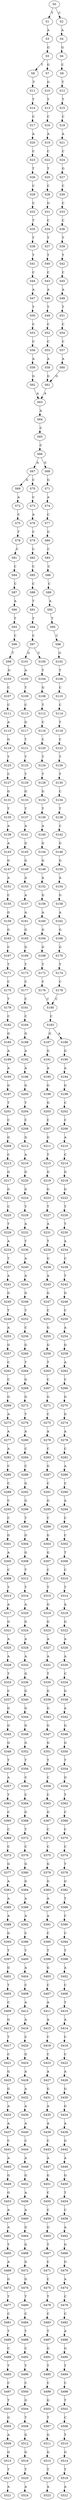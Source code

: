 strict digraph  {
	S0 -> S1 [ label = T ];
	S0 -> S2 [ label = C ];
	S1 -> S3 [ label = A ];
	S2 -> S4 [ label = A ];
	S3 -> S5 [ label = G ];
	S4 -> S6 [ label = G ];
	S5 -> S7 [ label = G ];
	S5 -> S8 [ label = T ];
	S6 -> S9 [ label = C ];
	S7 -> S10 [ label = G ];
	S8 -> S11 [ label = T ];
	S9 -> S12 [ label = T ];
	S10 -> S13 [ label = T ];
	S11 -> S14 [ label = T ];
	S12 -> S15 [ label = T ];
	S13 -> S16 [ label = C ];
	S14 -> S17 [ label = C ];
	S15 -> S18 [ label = C ];
	S16 -> S19 [ label = A ];
	S17 -> S20 [ label = A ];
	S18 -> S21 [ label = A ];
	S19 -> S22 [ label = C ];
	S20 -> S23 [ label = C ];
	S21 -> S24 [ label = C ];
	S22 -> S25 [ label = T ];
	S23 -> S26 [ label = T ];
	S24 -> S27 [ label = G ];
	S25 -> S28 [ label = C ];
	S26 -> S29 [ label = C ];
	S27 -> S30 [ label = C ];
	S28 -> S31 [ label = G ];
	S29 -> S32 [ label = C ];
	S30 -> S33 [ label = C ];
	S31 -> S34 [ label = C ];
	S32 -> S35 [ label = T ];
	S33 -> S36 [ label = C ];
	S34 -> S37 [ label = T ];
	S35 -> S38 [ label = T ];
	S36 -> S39 [ label = T ];
	S37 -> S40 [ label = T ];
	S38 -> S41 [ label = T ];
	S39 -> S42 [ label = T ];
	S40 -> S43 [ label = C ];
	S41 -> S44 [ label = C ];
	S42 -> S45 [ label = C ];
	S43 -> S46 [ label = A ];
	S44 -> S47 [ label = A ];
	S45 -> S48 [ label = A ];
	S46 -> S49 [ label = T ];
	S47 -> S50 [ label = T ];
	S48 -> S51 [ label = T ];
	S49 -> S52 [ label = C ];
	S50 -> S53 [ label = C ];
	S51 -> S54 [ label = C ];
	S52 -> S55 [ label = C ];
	S53 -> S56 [ label = C ];
	S54 -> S57 [ label = C ];
	S55 -> S58 [ label = A ];
	S56 -> S59 [ label = A ];
	S57 -> S60 [ label = A ];
	S58 -> S61 [ label = G ];
	S59 -> S62 [ label = G ];
	S60 -> S61 [ label = G ];
	S61 -> S63 [ label = A ];
	S62 -> S63 [ label = A ];
	S63 -> S64 [ label = A ];
	S64 -> S65 [ label = C ];
	S65 -> S66 [ label = C ];
	S66 -> S67 [ label = A ];
	S66 -> S68 [ label = G ];
	S67 -> S69 [ label = G ];
	S67 -> S70 [ label = C ];
	S68 -> S71 [ label = G ];
	S69 -> S72 [ label = A ];
	S70 -> S73 [ label = C ];
	S71 -> S74 [ label = A ];
	S72 -> S75 [ label = C ];
	S73 -> S76 [ label = A ];
	S74 -> S77 [ label = C ];
	S75 -> S78 [ label = T ];
	S76 -> S79 [ label = C ];
	S77 -> S80 [ label = G ];
	S78 -> S81 [ label = C ];
	S79 -> S82 [ label = C ];
	S80 -> S83 [ label = C ];
	S81 -> S84 [ label = C ];
	S82 -> S85 [ label = C ];
	S83 -> S86 [ label = C ];
	S84 -> S87 [ label = C ];
	S85 -> S88 [ label = C ];
	S86 -> S89 [ label = C ];
	S87 -> S90 [ label = A ];
	S88 -> S91 [ label = T ];
	S89 -> S92 [ label = A ];
	S90 -> S93 [ label = T ];
	S91 -> S94 [ label = T ];
	S92 -> S95 [ label = T ];
	S93 -> S96 [ label = C ];
	S94 -> S97 [ label = C ];
	S95 -> S98 [ label = C ];
	S96 -> S99 [ label = T ];
	S97 -> S100 [ label = C ];
	S97 -> S101 [ label = G ];
	S98 -> S102 [ label = G ];
	S99 -> S103 [ label = G ];
	S100 -> S104 [ label = T ];
	S101 -> S105 [ label = A ];
	S102 -> S106 [ label = T ];
	S103 -> S107 [ label = C ];
	S104 -> S108 [ label = G ];
	S105 -> S109 [ label = T ];
	S106 -> S110 [ label = C ];
	S107 -> S111 [ label = C ];
	S108 -> S112 [ label = T ];
	S109 -> S113 [ label = C ];
	S110 -> S114 [ label = C ];
	S111 -> S115 [ label = A ];
	S112 -> S116 [ label = C ];
	S113 -> S117 [ label = G ];
	S114 -> S118 [ label = T ];
	S115 -> S119 [ label = G ];
	S116 -> S120 [ label = C ];
	S117 -> S121 [ label = T ];
	S118 -> S122 [ label = C ];
	S119 -> S123 [ label = T ];
	S120 -> S124 [ label = T ];
	S121 -> S125 [ label = T ];
	S122 -> S126 [ label = T ];
	S123 -> S127 [ label = C ];
	S124 -> S128 [ label = T ];
	S125 -> S129 [ label = T ];
	S126 -> S130 [ label = T ];
	S127 -> S131 [ label = G ];
	S128 -> S132 [ label = G ];
	S129 -> S133 [ label = G ];
	S130 -> S134 [ label = C ];
	S131 -> S135 [ label = T ];
	S132 -> S136 [ label = T ];
	S133 -> S137 [ label = T ];
	S134 -> S138 [ label = T ];
	S135 -> S139 [ label = A ];
	S136 -> S140 [ label = A ];
	S137 -> S141 [ label = A ];
	S138 -> S142 [ label = C ];
	S139 -> S143 [ label = A ];
	S140 -> S144 [ label = G ];
	S141 -> S145 [ label = G ];
	S142 -> S146 [ label = G ];
	S143 -> S147 [ label = G ];
	S144 -> S148 [ label = G ];
	S145 -> S149 [ label = G ];
	S146 -> S150 [ label = G ];
	S147 -> S151 [ label = A ];
	S148 -> S152 [ label = A ];
	S149 -> S153 [ label = A ];
	S150 -> S154 [ label = A ];
	S151 -> S155 [ label = C ];
	S152 -> S156 [ label = G ];
	S153 -> S157 [ label = A ];
	S154 -> S158 [ label = G ];
	S155 -> S159 [ label = G ];
	S156 -> S160 [ label = A ];
	S157 -> S161 [ label = A ];
	S158 -> S162 [ label = A ];
	S159 -> S163 [ label = G ];
	S160 -> S164 [ label = G ];
	S161 -> S165 [ label = G ];
	S162 -> S166 [ label = G ];
	S163 -> S167 [ label = C ];
	S164 -> S168 [ label = G ];
	S165 -> S169 [ label = G ];
	S166 -> S170 [ label = G ];
	S167 -> S171 [ label = T ];
	S168 -> S172 [ label = T ];
	S169 -> S173 [ label = T ];
	S170 -> S174 [ label = T ];
	S171 -> S175 [ label = C ];
	S172 -> S176 [ label = C ];
	S173 -> S177 [ label = C ];
	S174 -> S178 [ label = C ];
	S175 -> S179 [ label = T ];
	S176 -> S180 [ label = C ];
	S177 -> S181 [ label = C ];
	S178 -> S180 [ label = C ];
	S179 -> S182 [ label = C ];
	S180 -> S183 [ label = C ];
	S181 -> S184 [ label = C ];
	S182 -> S185 [ label = G ];
	S183 -> S186 [ label = A ];
	S183 -> S187 [ label = G ];
	S184 -> S188 [ label = G ];
	S185 -> S189 [ label = A ];
	S186 -> S190 [ label = G ];
	S187 -> S191 [ label = G ];
	S188 -> S192 [ label = A ];
	S189 -> S193 [ label = A ];
	S190 -> S194 [ label = A ];
	S191 -> S195 [ label = A ];
	S192 -> S196 [ label = A ];
	S193 -> S197 [ label = G ];
	S194 -> S198 [ label = G ];
	S195 -> S199 [ label = G ];
	S196 -> S200 [ label = G ];
	S197 -> S201 [ label = T ];
	S198 -> S202 [ label = C ];
	S199 -> S203 [ label = G ];
	S200 -> S204 [ label = T ];
	S201 -> S205 [ label = C ];
	S202 -> S206 [ label = C ];
	S203 -> S207 [ label = C ];
	S204 -> S208 [ label = C ];
	S205 -> S209 [ label = G ];
	S206 -> S210 [ label = A ];
	S207 -> S211 [ label = G ];
	S208 -> S212 [ label = G ];
	S209 -> S213 [ label = C ];
	S210 -> S214 [ label = C ];
	S211 -> S215 [ label = T ];
	S212 -> S216 [ label = A ];
	S213 -> S217 [ label = G ];
	S214 -> S218 [ label = G ];
	S215 -> S219 [ label = G ];
	S216 -> S220 [ label = G ];
	S217 -> S221 [ label = G ];
	S218 -> S222 [ label = G ];
	S219 -> S223 [ label = G ];
	S220 -> S224 [ label = G ];
	S221 -> S225 [ label = C ];
	S222 -> S226 [ label = T ];
	S223 -> S227 [ label = T ];
	S224 -> S228 [ label = T ];
	S225 -> S229 [ label = T ];
	S226 -> S230 [ label = T ];
	S227 -> S231 [ label = A ];
	S228 -> S232 [ label = A ];
	S229 -> S233 [ label = A ];
	S230 -> S234 [ label = A ];
	S231 -> S235 [ label = T ];
	S232 -> S236 [ label = T ];
	S233 -> S237 [ label = T ];
	S234 -> S238 [ label = C ];
	S235 -> S239 [ label = G ];
	S236 -> S240 [ label = A ];
	S237 -> S241 [ label = A ];
	S238 -> S242 [ label = T ];
	S239 -> S243 [ label = A ];
	S240 -> S244 [ label = A ];
	S241 -> S245 [ label = G ];
	S242 -> S246 [ label = G ];
	S243 -> S247 [ label = G ];
	S244 -> S248 [ label = G ];
	S245 -> S249 [ label = T ];
	S246 -> S250 [ label = C ];
	S247 -> S251 [ label = C ];
	S248 -> S252 [ label = T ];
	S249 -> S253 [ label = A ];
	S250 -> S254 [ label = A ];
	S251 -> S255 [ label = G ];
	S252 -> S256 [ label = C ];
	S253 -> S257 [ label = G ];
	S254 -> S258 [ label = G ];
	S255 -> S259 [ label = G ];
	S256 -> S260 [ label = G ];
	S257 -> S261 [ label = C ];
	S258 -> S262 [ label = A ];
	S259 -> S263 [ label = T ];
	S260 -> S264 [ label = T ];
	S261 -> S265 [ label = C ];
	S262 -> S266 [ label = C ];
	S263 -> S267 [ label = C ];
	S264 -> S268 [ label = G ];
	S265 -> S269 [ label = G ];
	S266 -> S270 [ label = G ];
	S267 -> S271 [ label = G ];
	S268 -> S272 [ label = G ];
	S269 -> S273 [ label = A ];
	S270 -> S274 [ label = G ];
	S271 -> S275 [ label = C ];
	S272 -> S276 [ label = T ];
	S273 -> S277 [ label = A ];
	S274 -> S278 [ label = A ];
	S275 -> S279 [ label = A ];
	S276 -> S280 [ label = A ];
	S277 -> S281 [ label = A ];
	S278 -> S282 [ label = C ];
	S279 -> S283 [ label = C ];
	S280 -> S284 [ label = C ];
	S281 -> S285 [ label = C ];
	S282 -> S286 [ label = A ];
	S283 -> S287 [ label = G ];
	S284 -> S288 [ label = C ];
	S285 -> S289 [ label = C ];
	S286 -> S290 [ label = C ];
	S287 -> S291 [ label = C ];
	S288 -> S292 [ label = G ];
	S289 -> S293 [ label = C ];
	S290 -> S294 [ label = A ];
	S291 -> S295 [ label = G ];
	S292 -> S296 [ label = G ];
	S293 -> S297 [ label = C ];
	S294 -> S298 [ label = C ];
	S295 -> S299 [ label = C ];
	S296 -> S300 [ label = T ];
	S297 -> S301 [ label = G ];
	S298 -> S302 [ label = C ];
	S299 -> S303 [ label = G ];
	S300 -> S304 [ label = G ];
	S301 -> S305 [ label = A ];
	S302 -> S306 [ label = T ];
	S303 -> S307 [ label = G ];
	S304 -> S308 [ label = G ];
	S305 -> S309 [ label = C ];
	S306 -> S310 [ label = C ];
	S307 -> S311 [ label = C ];
	S308 -> S312 [ label = T ];
	S309 -> S313 [ label = T ];
	S310 -> S314 [ label = T ];
	S311 -> S315 [ label = T ];
	S312 -> S316 [ label = T ];
	S313 -> S317 [ label = A ];
	S314 -> S318 [ label = A ];
	S315 -> S319 [ label = G ];
	S316 -> S320 [ label = A ];
	S317 -> S321 [ label = G ];
	S318 -> S322 [ label = G ];
	S319 -> S323 [ label = G ];
	S320 -> S324 [ label = G ];
	S321 -> S325 [ label = A ];
	S322 -> S326 [ label = A ];
	S323 -> S327 [ label = A ];
	S324 -> S328 [ label = A ];
	S325 -> S329 [ label = A ];
	S326 -> S330 [ label = A ];
	S327 -> S331 [ label = A ];
	S328 -> S332 [ label = A ];
	S329 -> S333 [ label = T ];
	S330 -> S334 [ label = C ];
	S331 -> S335 [ label = T ];
	S332 -> S336 [ label = G ];
	S333 -> S337 [ label = C ];
	S334 -> S338 [ label = G ];
	S335 -> S339 [ label = G ];
	S336 -> S340 [ label = G ];
	S337 -> S341 [ label = G ];
	S338 -> S342 [ label = A ];
	S339 -> S343 [ label = G ];
	S340 -> S344 [ label = G ];
	S341 -> S345 [ label = G ];
	S342 -> S346 [ label = G ];
	S343 -> S347 [ label = G ];
	S344 -> S348 [ label = G ];
	S345 -> S349 [ label = G ];
	S346 -> S350 [ label = G ];
	S347 -> S351 [ label = G ];
	S348 -> S352 [ label = G ];
	S349 -> S353 [ label = T ];
	S350 -> S354 [ label = T ];
	S351 -> S355 [ label = T ];
	S352 -> S356 [ label = T ];
	S353 -> S357 [ label = A ];
	S354 -> S358 [ label = G ];
	S355 -> S359 [ label = C ];
	S356 -> S360 [ label = C ];
	S357 -> S361 [ label = T ];
	S358 -> S362 [ label = T ];
	S359 -> S363 [ label = C ];
	S360 -> S364 [ label = C ];
	S361 -> S365 [ label = C ];
	S362 -> S366 [ label = C ];
	S363 -> S367 [ label = G ];
	S364 -> S368 [ label = G ];
	S365 -> S369 [ label = C ];
	S366 -> S370 [ label = C ];
	S367 -> S371 [ label = C ];
	S368 -> S372 [ label = T ];
	S369 -> S373 [ label = C ];
	S370 -> S374 [ label = C ];
	S371 -> S375 [ label = C ];
	S372 -> S376 [ label = C ];
	S373 -> S377 [ label = G ];
	S374 -> S378 [ label = T ];
	S375 -> S379 [ label = G ];
	S376 -> S380 [ label = G ];
	S377 -> S381 [ label = A ];
	S378 -> S382 [ label = G ];
	S379 -> S383 [ label = G ];
	S380 -> S384 [ label = G ];
	S381 -> S385 [ label = A ];
	S382 -> S386 [ label = T ];
	S383 -> S387 [ label = A ];
	S384 -> S388 [ label = A ];
	S385 -> S389 [ label = A ];
	S386 -> S390 [ label = C ];
	S387 -> S391 [ label = A ];
	S388 -> S392 [ label = A ];
	S389 -> S393 [ label = G ];
	S390 -> S394 [ label = C ];
	S391 -> S395 [ label = C ];
	S392 -> S396 [ label = C ];
	S393 -> S397 [ label = T ];
	S394 -> S398 [ label = T ];
	S395 -> S399 [ label = T ];
	S396 -> S400 [ label = T ];
	S397 -> S401 [ label = G ];
	S398 -> S402 [ label = A ];
	S399 -> S403 [ label = G ];
	S400 -> S404 [ label = A ];
	S401 -> S405 [ label = T ];
	S402 -> S406 [ label = C ];
	S403 -> S407 [ label = C ];
	S404 -> S408 [ label = C ];
	S405 -> S409 [ label = C ];
	S406 -> S410 [ label = T ];
	S407 -> S411 [ label = A ];
	S408 -> S412 [ label = A ];
	S409 -> S413 [ label = G ];
	S410 -> S414 [ label = A ];
	S411 -> S415 [ label = A ];
	S412 -> S416 [ label = A ];
	S413 -> S417 [ label = T ];
	S414 -> S418 [ label = C ];
	S415 -> S419 [ label = C ];
	S416 -> S420 [ label = C ];
	S417 -> S421 [ label = C ];
	S418 -> S422 [ label = C ];
	S419 -> S423 [ label = C ];
	S420 -> S424 [ label = G ];
	S421 -> S425 [ label = G ];
	S422 -> S426 [ label = A ];
	S423 -> S427 [ label = A ];
	S424 -> S428 [ label = A ];
	S425 -> S429 [ label = G ];
	S426 -> S430 [ label = G ];
	S427 -> S431 [ label = G ];
	S428 -> S432 [ label = A ];
	S429 -> S433 [ label = A ];
	S430 -> S434 [ label = G ];
	S431 -> S435 [ label = A ];
	S432 -> S436 [ label = A ];
	S433 -> S437 [ label = A ];
	S434 -> S438 [ label = A ];
	S435 -> S439 [ label = A ];
	S436 -> S440 [ label = A ];
	S437 -> S441 [ label = C ];
	S438 -> S442 [ label = G ];
	S439 -> S443 [ label = C ];
	S440 -> S444 [ label = C ];
	S441 -> S445 [ label = A ];
	S442 -> S446 [ label = A ];
	S443 -> S447 [ label = A ];
	S444 -> S448 [ label = A ];
	S445 -> S449 [ label = G ];
	S446 -> S450 [ label = G ];
	S447 -> S451 [ label = G ];
	S448 -> S452 [ label = G ];
	S449 -> S453 [ label = G ];
	S450 -> S454 [ label = T ];
	S451 -> S455 [ label = C ];
	S452 -> S456 [ label = A ];
	S453 -> S457 [ label = A ];
	S454 -> S458 [ label = C ];
	S455 -> S459 [ label = C ];
	S456 -> S460 [ label = A ];
	S457 -> S461 [ label = A ];
	S458 -> S462 [ label = A ];
	S459 -> S463 [ label = G ];
	S460 -> S464 [ label = G ];
	S461 -> S465 [ label = T ];
	S462 -> S466 [ label = G ];
	S463 -> S467 [ label = T ];
	S464 -> S468 [ label = G ];
	S465 -> S469 [ label = A ];
	S466 -> S470 [ label = G ];
	S467 -> S471 [ label = C ];
	S468 -> S472 [ label = G ];
	S469 -> S473 [ label = G ];
	S470 -> S474 [ label = A ];
	S471 -> S475 [ label = C ];
	S472 -> S476 [ label = G ];
	S473 -> S477 [ label = T ];
	S474 -> S478 [ label = C ];
	S475 -> S479 [ label = T ];
	S476 -> S480 [ label = T ];
	S477 -> S481 [ label = C ];
	S478 -> S482 [ label = C ];
	S479 -> S483 [ label = C ];
	S480 -> S484 [ label = C ];
	S481 -> S485 [ label = T ];
	S482 -> S486 [ label = A ];
	S483 -> S487 [ label = T ];
	S484 -> S488 [ label = T ];
	S485 -> S489 [ label = C ];
	S486 -> S490 [ label = G ];
	S487 -> S491 [ label = G ];
	S488 -> S492 [ label = C ];
	S489 -> S493 [ label = T ];
	S490 -> S494 [ label = T ];
	S491 -> S495 [ label = T ];
	S492 -> S496 [ label = T ];
	S493 -> S497 [ label = C ];
	S494 -> S498 [ label = C ];
	S495 -> S499 [ label = C ];
	S496 -> S500 [ label = C ];
	S497 -> S501 [ label = T ];
	S498 -> S502 [ label = T ];
	S499 -> S503 [ label = G ];
	S500 -> S504 [ label = G ];
	S501 -> S505 [ label = G ];
	S502 -> S506 [ label = C ];
	S503 -> S507 [ label = T ];
	S504 -> S508 [ label = T ];
	S505 -> S509 [ label = A ];
	S506 -> S510 [ label = T ];
	S507 -> S511 [ label = G ];
	S508 -> S512 [ label = G ];
	S509 -> S513 [ label = G ];
	S510 -> S514 [ label = G ];
	S511 -> S515 [ label = G ];
	S512 -> S516 [ label = G ];
	S513 -> S517 [ label = T ];
	S514 -> S518 [ label = T ];
	S515 -> S519 [ label = T ];
	S516 -> S520 [ label = T ];
	S517 -> S521 [ label = A ];
	S518 -> S522 [ label = A ];
	S519 -> S523 [ label = A ];
	S520 -> S524 [ label = A ];
}
